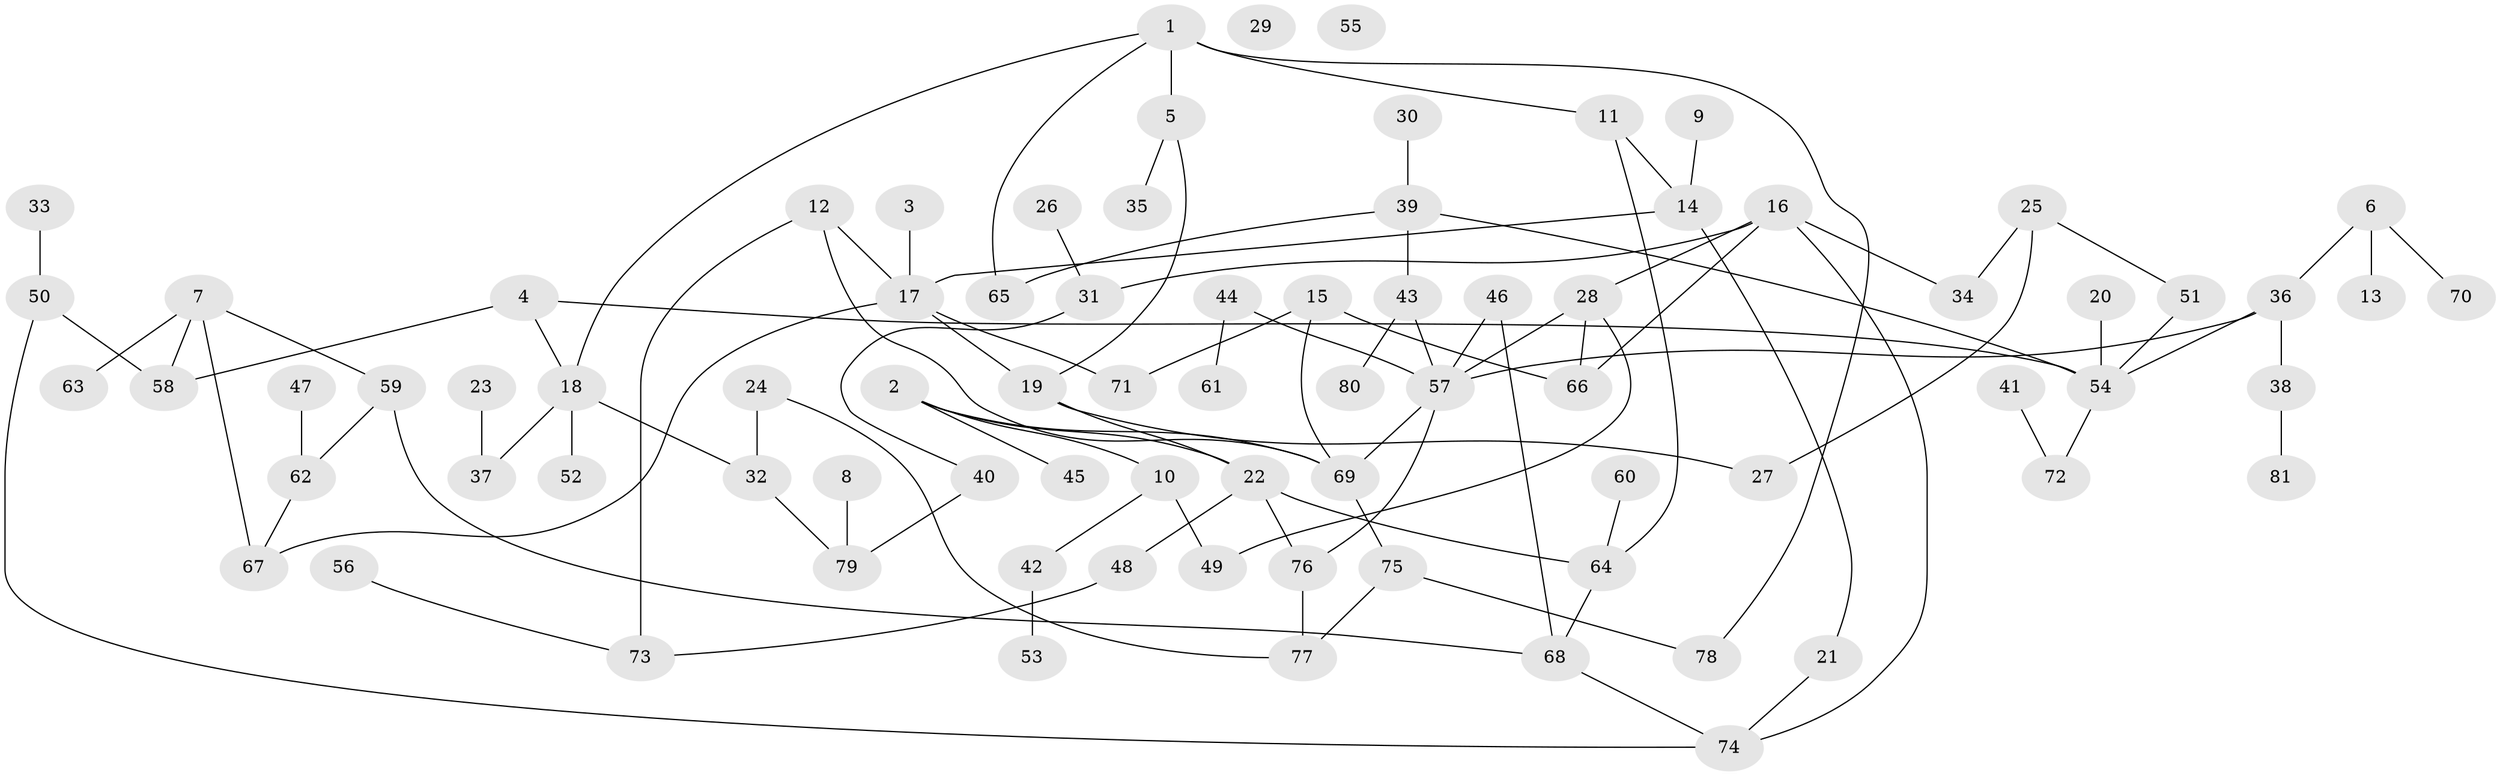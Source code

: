 // coarse degree distribution, {3: 0.28205128205128205, 6: 0.07692307692307693, 7: 0.05128205128205128, 4: 0.1282051282051282, 2: 0.23076923076923078, 1: 0.15384615384615385, 5: 0.07692307692307693}
// Generated by graph-tools (version 1.1) at 2025/35/03/04/25 23:35:58]
// undirected, 81 vertices, 103 edges
graph export_dot {
  node [color=gray90,style=filled];
  1;
  2;
  3;
  4;
  5;
  6;
  7;
  8;
  9;
  10;
  11;
  12;
  13;
  14;
  15;
  16;
  17;
  18;
  19;
  20;
  21;
  22;
  23;
  24;
  25;
  26;
  27;
  28;
  29;
  30;
  31;
  32;
  33;
  34;
  35;
  36;
  37;
  38;
  39;
  40;
  41;
  42;
  43;
  44;
  45;
  46;
  47;
  48;
  49;
  50;
  51;
  52;
  53;
  54;
  55;
  56;
  57;
  58;
  59;
  60;
  61;
  62;
  63;
  64;
  65;
  66;
  67;
  68;
  69;
  70;
  71;
  72;
  73;
  74;
  75;
  76;
  77;
  78;
  79;
  80;
  81;
  1 -- 5;
  1 -- 11;
  1 -- 18;
  1 -- 65;
  1 -- 78;
  2 -- 10;
  2 -- 22;
  2 -- 45;
  2 -- 69;
  3 -- 17;
  4 -- 18;
  4 -- 54;
  4 -- 58;
  5 -- 19;
  5 -- 35;
  6 -- 13;
  6 -- 36;
  6 -- 70;
  7 -- 58;
  7 -- 59;
  7 -- 63;
  7 -- 67;
  8 -- 79;
  9 -- 14;
  10 -- 42;
  10 -- 49;
  11 -- 14;
  11 -- 64;
  12 -- 17;
  12 -- 69;
  12 -- 73;
  14 -- 17;
  14 -- 21;
  15 -- 66;
  15 -- 69;
  15 -- 71;
  16 -- 28;
  16 -- 31;
  16 -- 34;
  16 -- 66;
  16 -- 74;
  17 -- 19;
  17 -- 67;
  17 -- 71;
  18 -- 32;
  18 -- 37;
  18 -- 52;
  19 -- 22;
  19 -- 27;
  20 -- 54;
  21 -- 74;
  22 -- 48;
  22 -- 64;
  22 -- 76;
  23 -- 37;
  24 -- 32;
  24 -- 77;
  25 -- 27;
  25 -- 34;
  25 -- 51;
  26 -- 31;
  28 -- 49;
  28 -- 57;
  28 -- 66;
  30 -- 39;
  31 -- 40;
  32 -- 79;
  33 -- 50;
  36 -- 38;
  36 -- 54;
  36 -- 57;
  38 -- 81;
  39 -- 43;
  39 -- 54;
  39 -- 65;
  40 -- 79;
  41 -- 72;
  42 -- 53;
  43 -- 57;
  43 -- 80;
  44 -- 57;
  44 -- 61;
  46 -- 57;
  46 -- 68;
  47 -- 62;
  48 -- 73;
  50 -- 58;
  50 -- 74;
  51 -- 54;
  54 -- 72;
  56 -- 73;
  57 -- 69;
  57 -- 76;
  59 -- 62;
  59 -- 68;
  60 -- 64;
  62 -- 67;
  64 -- 68;
  68 -- 74;
  69 -- 75;
  75 -- 77;
  75 -- 78;
  76 -- 77;
}
